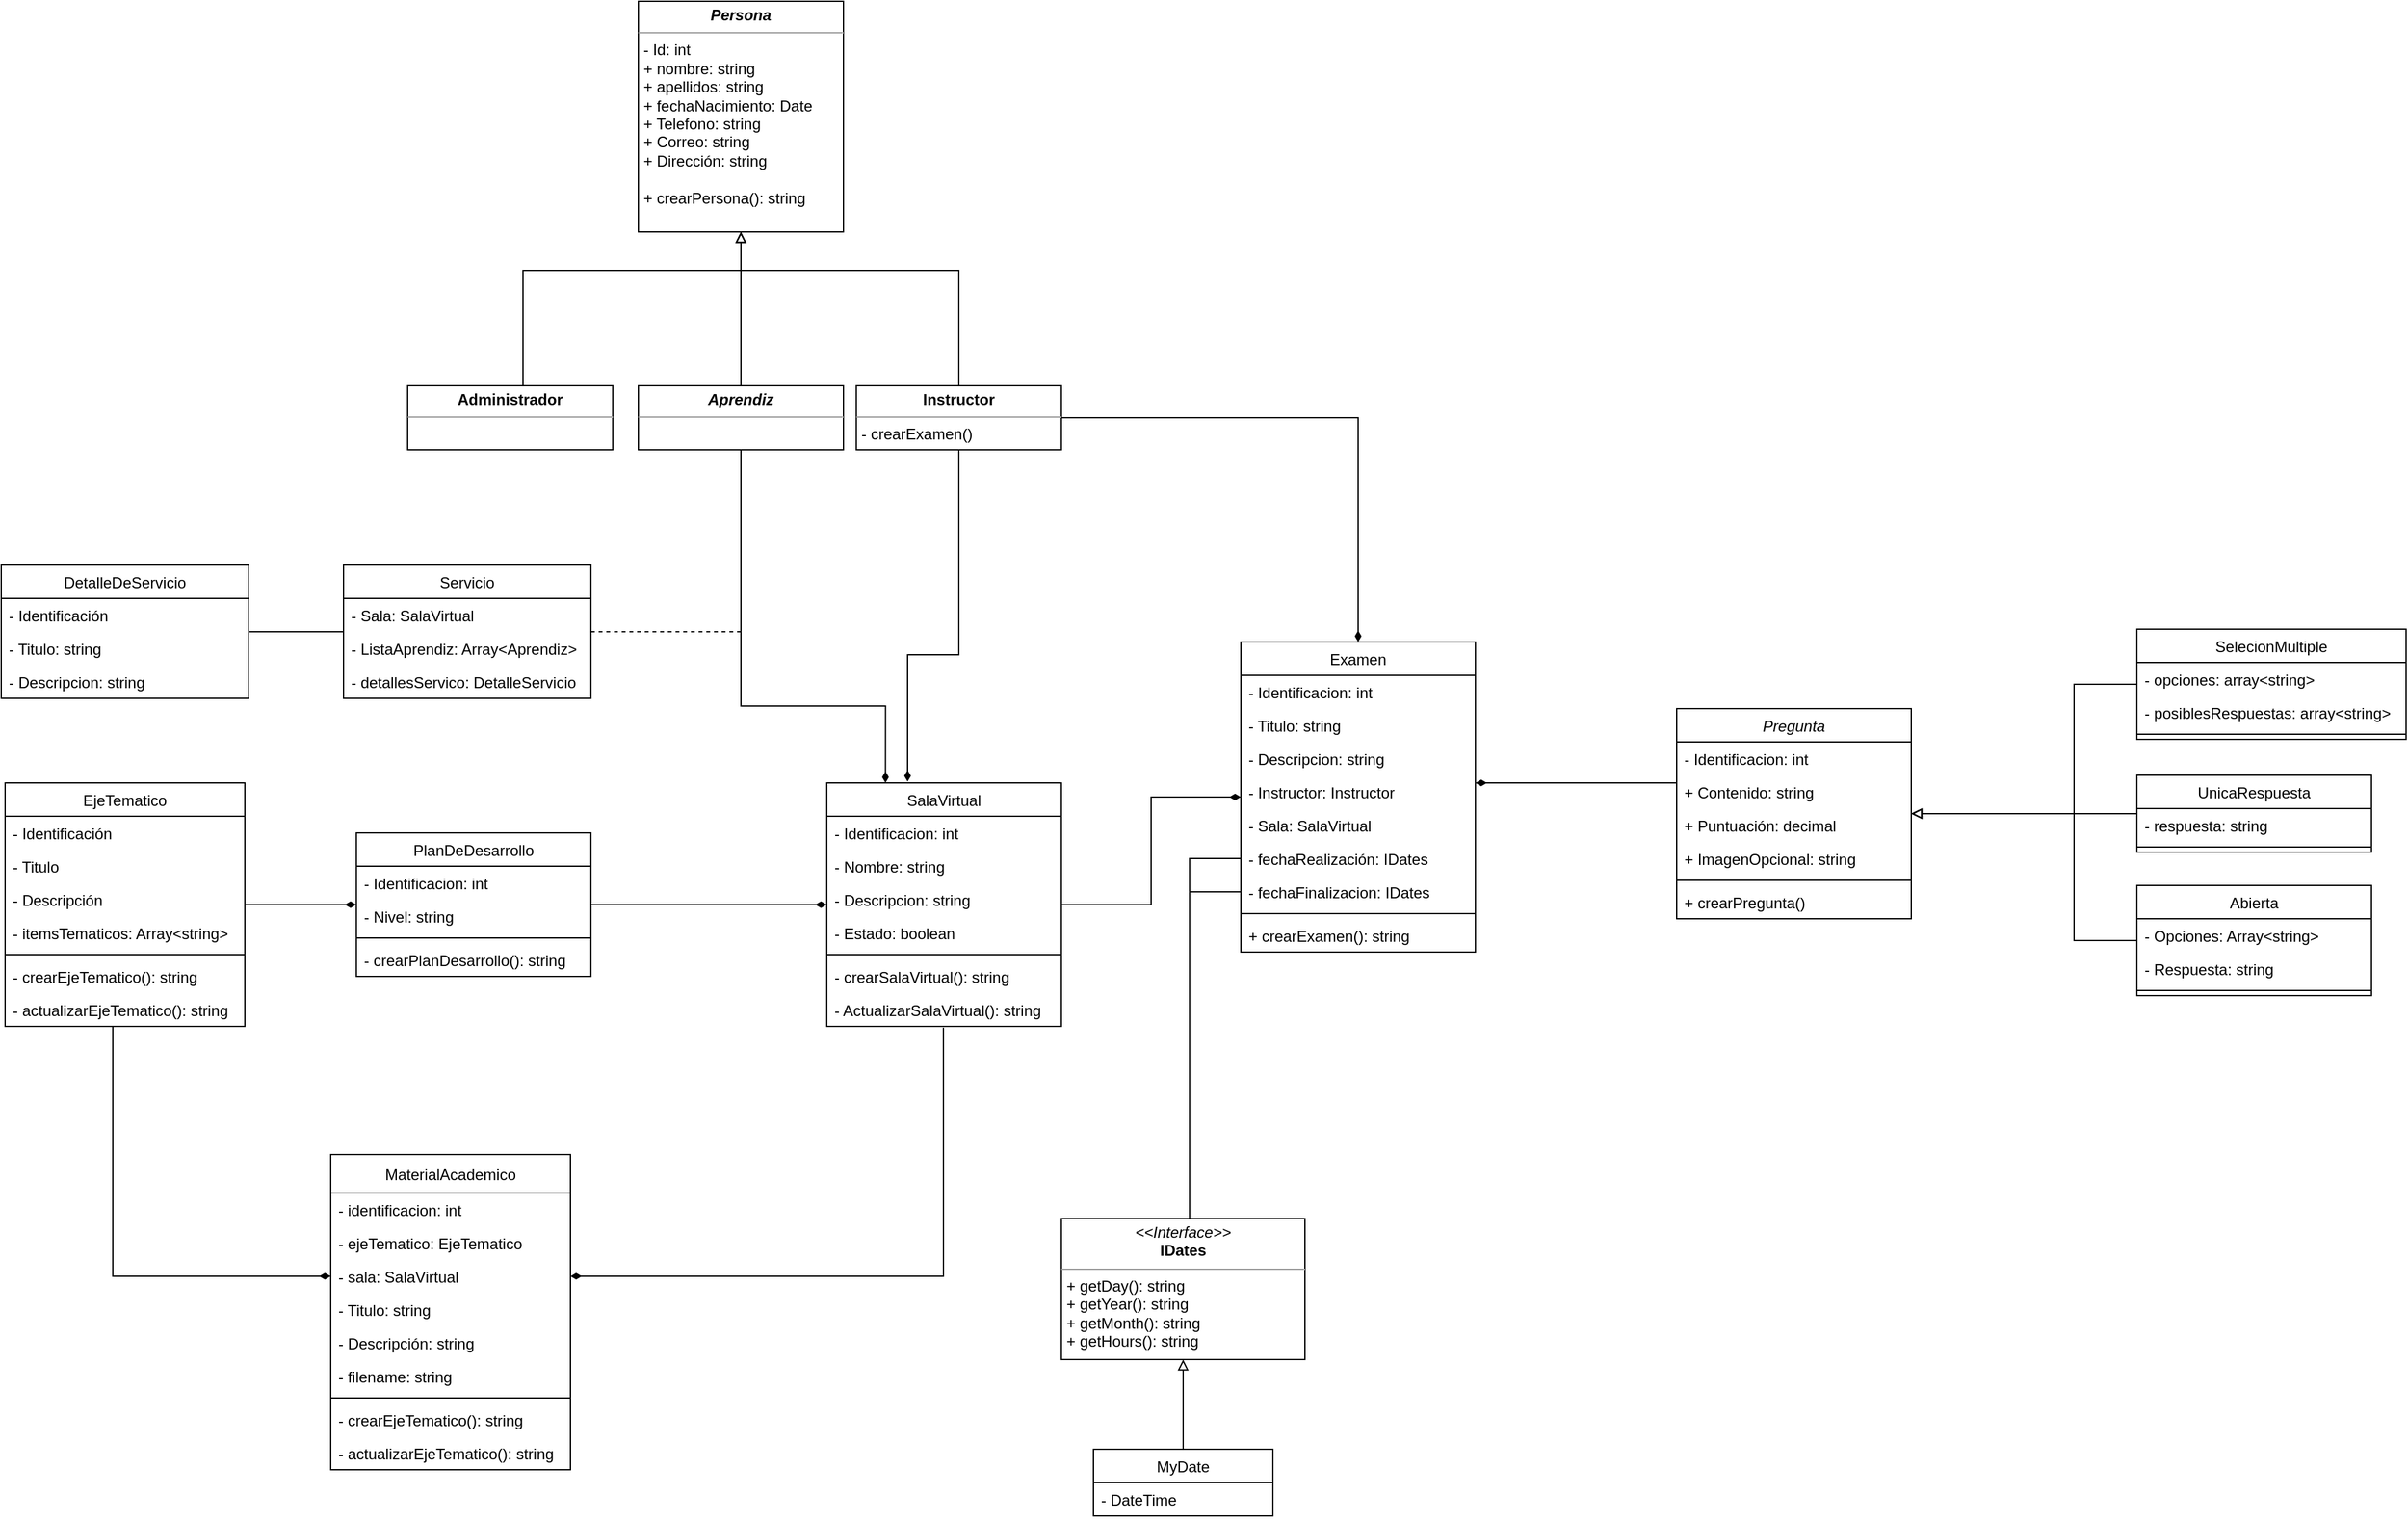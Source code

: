 <mxfile version="13.6.5" pages="2">
    <diagram id="6hGFLwfOUW9BJ-s0fimq" name="UML class">
        <mxGraphModel dx="1649" dy="1709" grid="1" gridSize="10" guides="1" tooltips="1" connect="1" arrows="1" fold="1" page="1" pageScale="1" pageWidth="827" pageHeight="1169" math="0" shadow="0">
            <root>
                <mxCell id="0"/>
                <mxCell id="1" parent="0"/>
                <mxCell id="5" value="" style="edgeStyle=orthogonalEdgeStyle;rounded=0;orthogonalLoop=1;jettySize=auto;html=1;endArrow=none;endFill=0;startArrow=block;startFill=0;strokeWidth=1;" parent="1" source="2" target="4" edge="1">
                    <mxGeometry relative="1" as="geometry">
                        <Array as="points">
                            <mxPoint x="60" y="40"/>
                            <mxPoint x="-110" y="40"/>
                        </Array>
                    </mxGeometry>
                </mxCell>
                <mxCell id="7" value="" style="edgeStyle=orthogonalEdgeStyle;rounded=0;orthogonalLoop=1;jettySize=auto;html=1;endArrow=none;endFill=0;startArrow=block;startFill=0;strokeWidth=1;" parent="1" source="2" target="6" edge="1">
                    <mxGeometry relative="1" as="geometry"/>
                </mxCell>
                <mxCell id="9" value="" style="edgeStyle=orthogonalEdgeStyle;rounded=0;orthogonalLoop=1;jettySize=auto;html=1;endArrow=none;endFill=0;startArrow=block;startFill=0;strokeWidth=1;" parent="1" source="2" target="8" edge="1">
                    <mxGeometry relative="1" as="geometry">
                        <Array as="points">
                            <mxPoint x="60" y="40"/>
                            <mxPoint x="230" y="40"/>
                        </Array>
                    </mxGeometry>
                </mxCell>
                <mxCell id="2" value="&lt;p style=&quot;margin: 0px ; margin-top: 4px ; text-align: center&quot;&gt;&lt;b&gt;&lt;i&gt;Persona&lt;/i&gt;&lt;/b&gt;&lt;/p&gt;&lt;hr size=&quot;1&quot;&gt;&lt;p style=&quot;box-sizing: content-box ; margin: 4px 0px 0px ; padding: 0px ; text-align: center&quot;&gt;&lt;/p&gt;&lt;p style=&quot;box-sizing: content-box ; margin: 0px 0px 0px 4px ; padding: 0px&quot;&gt;- Id: int&lt;/p&gt;&lt;p style=&quot;box-sizing: content-box ; margin: 0px 0px 0px 4px ; padding: 0px&quot;&gt;+ nombre: string&lt;/p&gt;&lt;p style=&quot;box-sizing: content-box ; margin: 0px 0px 0px 4px ; padding: 0px&quot;&gt;+ apellidos: string&lt;/p&gt;&lt;p style=&quot;box-sizing: content-box ; margin: 0px 0px 0px 4px ; padding: 0px&quot;&gt;+ fechaNacimiento: Date&lt;/p&gt;&lt;p style=&quot;box-sizing: content-box ; margin: 0px 0px 0px 4px ; padding: 0px&quot;&gt;+ Telefono: string&lt;/p&gt;&lt;p style=&quot;box-sizing: content-box ; margin: 0px 0px 0px 4px ; padding: 0px&quot;&gt;+ Correo: string&lt;/p&gt;&lt;p style=&quot;box-sizing: content-box ; margin: 0px 0px 0px 4px ; padding: 0px&quot;&gt;+ Dirección: string&lt;/p&gt;&lt;p style=&quot;box-sizing: content-box ; margin: 0px 0px 0px 4px ; padding: 0px&quot;&gt;&lt;br&gt;&lt;/p&gt;&lt;p style=&quot;box-sizing: content-box ; margin: 0px 0px 0px 4px ; padding: 0px&quot;&gt;+ crearPersona(): string&lt;/p&gt;" style="verticalAlign=top;align=left;overflow=fill;fontSize=12;fontFamily=Helvetica;html=1;" parent="1" vertex="1">
                    <mxGeometry x="-20" y="-170" width="160" height="180" as="geometry"/>
                </mxCell>
                <mxCell id="48" style="edgeStyle=orthogonalEdgeStyle;rounded=0;orthogonalLoop=1;jettySize=auto;html=1;startArrow=none;startFill=0;endArrow=diamondThin;endFill=1;strokeWidth=1;" parent="1" source="8" edge="1">
                    <mxGeometry relative="1" as="geometry">
                        <mxPoint x="190" y="439" as="targetPoint"/>
                        <Array as="points">
                            <mxPoint x="230" y="340"/>
                            <mxPoint x="190" y="340"/>
                        </Array>
                    </mxGeometry>
                </mxCell>
                <mxCell id="86" style="edgeStyle=orthogonalEdgeStyle;rounded=0;orthogonalLoop=1;jettySize=auto;html=1;entryX=0.5;entryY=0;entryDx=0;entryDy=0;startArrow=none;startFill=0;endArrow=diamondThin;endFill=1;strokeWidth=1;" parent="1" source="8" target="77" edge="1">
                    <mxGeometry relative="1" as="geometry"/>
                </mxCell>
                <mxCell id="8" value="&lt;p style=&quot;margin: 0px ; margin-top: 4px ; text-align: center&quot;&gt;&lt;b&gt;Instructor&lt;/b&gt;&lt;/p&gt;&lt;hr size=&quot;1&quot;&gt;&lt;p style=&quot;box-sizing: content-box ; margin: 4px 0px 0px ; padding: 0px ; text-align: center&quot;&gt;&lt;/p&gt;&lt;p style=&quot;box-sizing: content-box ; margin: 0px 0px 0px 4px ; padding: 0px&quot;&gt;- crearExamen()&lt;/p&gt;" style="verticalAlign=top;align=left;overflow=fill;fontSize=12;fontFamily=Helvetica;html=1;" parent="1" vertex="1">
                    <mxGeometry x="150" y="130" width="160" height="50" as="geometry"/>
                </mxCell>
                <mxCell id="51" style="edgeStyle=orthogonalEdgeStyle;rounded=0;orthogonalLoop=1;jettySize=auto;html=1;entryX=0.25;entryY=0;entryDx=0;entryDy=0;startArrow=none;startFill=0;endArrow=diamondThin;endFill=1;strokeWidth=1;entryPerimeter=0;" parent="1" source="6" target="36" edge="1">
                    <mxGeometry relative="1" as="geometry">
                        <Array as="points">
                            <mxPoint x="60" y="380"/>
                            <mxPoint x="173" y="380"/>
                        </Array>
                    </mxGeometry>
                </mxCell>
                <mxCell id="6" value="&lt;p style=&quot;margin: 0px ; margin-top: 4px ; text-align: center&quot;&gt;&lt;b&gt;&lt;i&gt;Aprendiz&lt;/i&gt;&lt;/b&gt;&lt;/p&gt;&lt;hr size=&quot;1&quot;&gt;&lt;p style=&quot;box-sizing: content-box ; margin: 4px 0px 0px ; padding: 0px ; text-align: center&quot;&gt;&lt;/p&gt;&lt;p style=&quot;box-sizing: content-box ; margin: 0px 0px 0px 4px ; padding: 0px&quot;&gt;&lt;br&gt;&lt;/p&gt;&lt;p style=&quot;box-sizing: content-box ; margin: 0px 0px 0px 4px ; padding: 0px&quot;&gt;&lt;br&gt;&lt;/p&gt;&lt;hr size=&quot;1&quot; style=&quot;box-sizing: content-box ; margin: 0px ; padding: 0px ; height: 1px ; border: none&quot;&gt;&lt;p style=&quot;box-sizing: content-box ; margin: 0px 0px 0px 4px ; padding: 0px&quot;&gt;&lt;br&gt;&lt;/p&gt;&lt;p style=&quot;box-sizing: content-box ; margin: 0px 0px 0px 4px ; padding: 0px&quot;&gt;&lt;br&gt;&lt;/p&gt;" style="verticalAlign=top;align=left;overflow=fill;fontSize=12;fontFamily=Helvetica;html=1;" parent="1" vertex="1">
                    <mxGeometry x="-20" y="130" width="160" height="50" as="geometry"/>
                </mxCell>
                <mxCell id="4" value="&lt;p style=&quot;margin: 0px ; margin-top: 4px ; text-align: center&quot;&gt;&lt;b&gt;Administrador&lt;/b&gt;&lt;/p&gt;&lt;hr size=&quot;1&quot;&gt;&lt;p style=&quot;box-sizing: content-box ; margin: 4px 0px 0px ; padding: 0px ; text-align: center&quot;&gt;&lt;/p&gt;&lt;p style=&quot;box-sizing: content-box ; margin: 0px 0px 0px 4px ; padding: 0px&quot;&gt;&lt;br&gt;&lt;/p&gt;" style="verticalAlign=top;align=left;overflow=fill;fontSize=12;fontFamily=Helvetica;html=1;" parent="1" vertex="1">
                    <mxGeometry x="-200" y="130" width="160" height="50" as="geometry"/>
                </mxCell>
                <mxCell id="23" value="" style="edgeStyle=orthogonalEdgeStyle;rounded=0;orthogonalLoop=1;jettySize=auto;html=1;startArrow=diamondThin;startFill=1;endArrow=none;endFill=0;strokeWidth=1;" parent="1" source="15" target="19" edge="1">
                    <mxGeometry relative="1" as="geometry"/>
                </mxCell>
                <mxCell id="41" value="" style="edgeStyle=orthogonalEdgeStyle;rounded=0;orthogonalLoop=1;jettySize=auto;html=1;startArrow=none;startFill=0;endArrow=diamondThin;endFill=1;strokeWidth=1;" parent="1" source="15" target="36" edge="1">
                    <mxGeometry relative="1" as="geometry"/>
                </mxCell>
                <mxCell id="85" value="" style="edgeStyle=orthogonalEdgeStyle;rounded=0;orthogonalLoop=1;jettySize=auto;html=1;startArrow=none;startFill=0;endArrow=diamondThin;endFill=1;strokeWidth=1;" parent="1" source="36" target="77" edge="1">
                    <mxGeometry relative="1" as="geometry"/>
                </mxCell>
                <mxCell id="36" value="SalaVirtual" style="swimlane;fontStyle=0;childLayout=stackLayout;horizontal=1;startSize=26;fillColor=none;horizontalStack=0;resizeParent=1;resizeParentMax=0;resizeLast=0;collapsible=1;marginBottom=0;" parent="1" vertex="1">
                    <mxGeometry x="127" y="440" width="183" height="190" as="geometry"/>
                </mxCell>
                <mxCell id="37" value="- Identificacion: int" style="text;strokeColor=none;fillColor=none;align=left;verticalAlign=top;spacingLeft=4;spacingRight=4;overflow=hidden;rotatable=0;points=[[0,0.5],[1,0.5]];portConstraint=eastwest;" parent="36" vertex="1">
                    <mxGeometry y="26" width="183" height="26" as="geometry"/>
                </mxCell>
                <mxCell id="38" value="- Nombre: string" style="text;strokeColor=none;fillColor=none;align=left;verticalAlign=top;spacingLeft=4;spacingRight=4;overflow=hidden;rotatable=0;points=[[0,0.5],[1,0.5]];portConstraint=eastwest;" parent="36" vertex="1">
                    <mxGeometry y="52" width="183" height="26" as="geometry"/>
                </mxCell>
                <mxCell id="42" value="- Descripcion: string" style="text;strokeColor=none;fillColor=none;align=left;verticalAlign=top;spacingLeft=4;spacingRight=4;overflow=hidden;rotatable=0;points=[[0,0.5],[1,0.5]];portConstraint=eastwest;" parent="36" vertex="1">
                    <mxGeometry y="78" width="183" height="26" as="geometry"/>
                </mxCell>
                <mxCell id="47" value="- Estado: boolean" style="text;strokeColor=none;fillColor=none;align=left;verticalAlign=top;spacingLeft=4;spacingRight=4;overflow=hidden;rotatable=0;points=[[0,0.5],[1,0.5]];portConstraint=eastwest;" parent="36" vertex="1">
                    <mxGeometry y="104" width="183" height="26" as="geometry"/>
                </mxCell>
                <mxCell id="39" value="" style="line;strokeWidth=1;fillColor=none;align=left;verticalAlign=middle;spacingTop=-1;spacingLeft=3;spacingRight=3;rotatable=0;labelPosition=right;points=[];portConstraint=eastwest;" parent="36" vertex="1">
                    <mxGeometry y="130" width="183" height="8" as="geometry"/>
                </mxCell>
                <mxCell id="40" value="- crearSalaVirtual(): string" style="text;strokeColor=none;fillColor=none;align=left;verticalAlign=top;spacingLeft=4;spacingRight=4;overflow=hidden;rotatable=0;points=[[0,0.5],[1,0.5]];portConstraint=eastwest;" parent="36" vertex="1">
                    <mxGeometry y="138" width="183" height="26" as="geometry"/>
                </mxCell>
                <mxCell id="45" value="- ActualizarSalaVirtual(): string" style="text;strokeColor=none;fillColor=none;align=left;verticalAlign=top;spacingLeft=4;spacingRight=4;overflow=hidden;rotatable=0;points=[[0,0.5],[1,0.5]];portConstraint=eastwest;" parent="36" vertex="1">
                    <mxGeometry y="164" width="183" height="26" as="geometry"/>
                </mxCell>
                <mxCell id="15" value="PlanDeDesarrollo" style="swimlane;fontStyle=0;childLayout=stackLayout;horizontal=1;startSize=26;fillColor=none;horizontalStack=0;resizeParent=1;resizeParentMax=0;resizeLast=0;collapsible=1;marginBottom=0;" parent="1" vertex="1">
                    <mxGeometry x="-240" y="479" width="183" height="112" as="geometry"/>
                </mxCell>
                <mxCell id="35" value="- Identificacion: int" style="text;strokeColor=none;fillColor=none;align=left;verticalAlign=top;spacingLeft=4;spacingRight=4;overflow=hidden;rotatable=0;points=[[0,0.5],[1,0.5]];portConstraint=eastwest;" parent="15" vertex="1">
                    <mxGeometry y="26" width="183" height="26" as="geometry"/>
                </mxCell>
                <mxCell id="16" value="- Nivel: string" style="text;strokeColor=none;fillColor=none;align=left;verticalAlign=top;spacingLeft=4;spacingRight=4;overflow=hidden;rotatable=0;points=[[0,0.5],[1,0.5]];portConstraint=eastwest;" parent="15" vertex="1">
                    <mxGeometry y="52" width="183" height="26" as="geometry"/>
                </mxCell>
                <mxCell id="32" value="" style="line;strokeWidth=1;fillColor=none;align=left;verticalAlign=middle;spacingTop=-1;spacingLeft=3;spacingRight=3;rotatable=0;labelPosition=right;points=[];portConstraint=eastwest;" parent="15" vertex="1">
                    <mxGeometry y="78" width="183" height="8" as="geometry"/>
                </mxCell>
                <mxCell id="18" value="- crearPlanDesarrollo(): string" style="text;strokeColor=none;fillColor=none;align=left;verticalAlign=top;spacingLeft=4;spacingRight=4;overflow=hidden;rotatable=0;points=[[0,0.5],[1,0.5]];portConstraint=eastwest;" parent="15" vertex="1">
                    <mxGeometry y="86" width="183" height="26" as="geometry"/>
                </mxCell>
                <mxCell id="56" style="edgeStyle=orthogonalEdgeStyle;rounded=0;orthogonalLoop=1;jettySize=auto;html=1;startArrow=none;startFill=0;endArrow=none;endFill=0;strokeWidth=1;dashed=1;" parent="1" source="52" edge="1">
                    <mxGeometry relative="1" as="geometry">
                        <mxPoint x="60" y="322" as="targetPoint"/>
                    </mxGeometry>
                </mxCell>
                <mxCell id="61" value="" style="edgeStyle=orthogonalEdgeStyle;rounded=0;orthogonalLoop=1;jettySize=auto;html=1;startArrow=none;startFill=0;endArrow=none;endFill=0;strokeWidth=1;" parent="1" source="52" target="57" edge="1">
                    <mxGeometry relative="1" as="geometry"/>
                </mxCell>
                <mxCell id="52" value="Servicio" style="swimlane;fontStyle=0;childLayout=stackLayout;horizontal=1;startSize=26;fillColor=none;horizontalStack=0;resizeParent=1;resizeParentMax=0;resizeLast=0;collapsible=1;marginBottom=0;" parent="1" vertex="1">
                    <mxGeometry x="-250" y="270" width="193" height="104" as="geometry"/>
                </mxCell>
                <mxCell id="53" value="- Sala: SalaVirtual" style="text;strokeColor=none;fillColor=none;align=left;verticalAlign=top;spacingLeft=4;spacingRight=4;overflow=hidden;rotatable=0;points=[[0,0.5],[1,0.5]];portConstraint=eastwest;" parent="52" vertex="1">
                    <mxGeometry y="26" width="193" height="26" as="geometry"/>
                </mxCell>
                <mxCell id="54" value="- ListaAprendiz: Array&lt;Aprendiz&gt;" style="text;strokeColor=none;fillColor=none;align=left;verticalAlign=top;spacingLeft=4;spacingRight=4;overflow=hidden;rotatable=0;points=[[0,0.5],[1,0.5]];portConstraint=eastwest;" parent="52" vertex="1">
                    <mxGeometry y="52" width="193" height="26" as="geometry"/>
                </mxCell>
                <mxCell id="55" value="- detallesServico: DetalleServicio" style="text;strokeColor=none;fillColor=none;align=left;verticalAlign=top;spacingLeft=4;spacingRight=4;overflow=hidden;rotatable=0;points=[[0,0.5],[1,0.5]];portConstraint=eastwest;" parent="52" vertex="1">
                    <mxGeometry y="78" width="193" height="26" as="geometry"/>
                </mxCell>
                <mxCell id="70" value="" style="edgeStyle=orthogonalEdgeStyle;rounded=0;orthogonalLoop=1;jettySize=auto;html=1;startArrow=none;startFill=0;endArrow=diamondThin;endFill=1;strokeWidth=1;" parent="1" source="19" target="62" edge="1">
                    <mxGeometry relative="1" as="geometry">
                        <Array as="points">
                            <mxPoint x="-430" y="825"/>
                        </Array>
                    </mxGeometry>
                </mxCell>
                <mxCell id="19" value="EjeTematico" style="swimlane;fontStyle=0;childLayout=stackLayout;horizontal=1;startSize=26;fillColor=none;horizontalStack=0;resizeParent=1;resizeParentMax=0;resizeLast=0;collapsible=1;marginBottom=0;" parent="1" vertex="1">
                    <mxGeometry x="-514" y="440" width="187" height="190" as="geometry"/>
                </mxCell>
                <mxCell id="20" value="- Identificación" style="text;strokeColor=none;fillColor=none;align=left;verticalAlign=top;spacingLeft=4;spacingRight=4;overflow=hidden;rotatable=0;points=[[0,0.5],[1,0.5]];portConstraint=eastwest;" parent="19" vertex="1">
                    <mxGeometry y="26" width="187" height="26" as="geometry"/>
                </mxCell>
                <mxCell id="21" value="- Titulo" style="text;strokeColor=none;fillColor=none;align=left;verticalAlign=top;spacingLeft=4;spacingRight=4;overflow=hidden;rotatable=0;points=[[0,0.5],[1,0.5]];portConstraint=eastwest;" parent="19" vertex="1">
                    <mxGeometry y="52" width="187" height="26" as="geometry"/>
                </mxCell>
                <mxCell id="22" value="- Descripción" style="text;strokeColor=none;fillColor=none;align=left;verticalAlign=top;spacingLeft=4;spacingRight=4;overflow=hidden;rotatable=0;points=[[0,0.5],[1,0.5]];portConstraint=eastwest;" parent="19" vertex="1">
                    <mxGeometry y="78" width="187" height="26" as="geometry"/>
                </mxCell>
                <mxCell id="26" value="- itemsTematicos: Array&lt;string&gt;" style="text;strokeColor=none;fillColor=none;align=left;verticalAlign=top;spacingLeft=4;spacingRight=4;overflow=hidden;rotatable=0;points=[[0,0.5],[1,0.5]];portConstraint=eastwest;" parent="19" vertex="1">
                    <mxGeometry y="104" width="187" height="26" as="geometry"/>
                </mxCell>
                <mxCell id="30" value="" style="line;strokeWidth=1;fillColor=none;align=left;verticalAlign=middle;spacingTop=-1;spacingLeft=3;spacingRight=3;rotatable=0;labelPosition=right;points=[];portConstraint=eastwest;" parent="19" vertex="1">
                    <mxGeometry y="130" width="187" height="8" as="geometry"/>
                </mxCell>
                <mxCell id="31" value="- crearEjeTematico(): string" style="text;strokeColor=none;fillColor=none;align=left;verticalAlign=top;spacingLeft=4;spacingRight=4;overflow=hidden;rotatable=0;points=[[0,0.5],[1,0.5]];portConstraint=eastwest;" parent="19" vertex="1">
                    <mxGeometry y="138" width="187" height="26" as="geometry"/>
                </mxCell>
                <mxCell id="29" value="- actualizarEjeTematico(): string" style="text;strokeColor=none;fillColor=none;align=left;verticalAlign=top;spacingLeft=4;spacingRight=4;overflow=hidden;rotatable=0;points=[[0,0.5],[1,0.5]];portConstraint=eastwest;" parent="19" vertex="1">
                    <mxGeometry y="164" width="187" height="26" as="geometry"/>
                </mxCell>
                <mxCell id="71" style="edgeStyle=orthogonalEdgeStyle;rounded=0;orthogonalLoop=1;jettySize=auto;html=1;entryX=0.497;entryY=1.038;entryDx=0;entryDy=0;entryPerimeter=0;startArrow=diamondThin;startFill=1;endArrow=none;endFill=0;strokeWidth=1;" parent="1" source="62" target="45" edge="1">
                    <mxGeometry relative="1" as="geometry">
                        <Array as="points">
                            <mxPoint x="218" y="825"/>
                        </Array>
                    </mxGeometry>
                </mxCell>
                <mxCell id="62" value="MaterialAcademico" style="swimlane;fontStyle=0;childLayout=stackLayout;horizontal=1;startSize=30;fillColor=none;horizontalStack=0;resizeParent=1;resizeParentMax=0;resizeLast=0;collapsible=1;marginBottom=0;" parent="1" vertex="1">
                    <mxGeometry x="-260" y="730" width="187" height="246" as="geometry">
                        <mxRectangle x="-260" y="730" width="130" height="26" as="alternateBounds"/>
                    </mxGeometry>
                </mxCell>
                <mxCell id="63" value="- identificacion: int" style="text;strokeColor=none;fillColor=none;align=left;verticalAlign=top;spacingLeft=4;spacingRight=4;overflow=hidden;rotatable=0;points=[[0,0.5],[1,0.5]];portConstraint=eastwest;" parent="62" vertex="1">
                    <mxGeometry y="30" width="187" height="26" as="geometry"/>
                </mxCell>
                <mxCell id="73" value="- ejeTematico: EjeTematico" style="text;strokeColor=none;fillColor=none;align=left;verticalAlign=top;spacingLeft=4;spacingRight=4;overflow=hidden;rotatable=0;points=[[0,0.5],[1,0.5]];portConstraint=eastwest;" parent="62" vertex="1">
                    <mxGeometry y="56" width="187" height="26" as="geometry"/>
                </mxCell>
                <mxCell id="72" value="- sala: SalaVirtual" style="text;strokeColor=none;fillColor=none;align=left;verticalAlign=top;spacingLeft=4;spacingRight=4;overflow=hidden;rotatable=0;points=[[0,0.5],[1,0.5]];portConstraint=eastwest;" parent="62" vertex="1">
                    <mxGeometry y="82" width="187" height="26" as="geometry"/>
                </mxCell>
                <mxCell id="64" value="- Titulo: string" style="text;strokeColor=none;fillColor=none;align=left;verticalAlign=top;spacingLeft=4;spacingRight=4;overflow=hidden;rotatable=0;points=[[0,0.5],[1,0.5]];portConstraint=eastwest;" parent="62" vertex="1">
                    <mxGeometry y="108" width="187" height="26" as="geometry"/>
                </mxCell>
                <mxCell id="65" value="- Descripción: string" style="text;strokeColor=none;fillColor=none;align=left;verticalAlign=top;spacingLeft=4;spacingRight=4;overflow=hidden;rotatable=0;points=[[0,0.5],[1,0.5]];portConstraint=eastwest;" parent="62" vertex="1">
                    <mxGeometry y="134" width="187" height="26" as="geometry"/>
                </mxCell>
                <mxCell id="66" value="- filename: string" style="text;strokeColor=none;fillColor=none;align=left;verticalAlign=top;spacingLeft=4;spacingRight=4;overflow=hidden;rotatable=0;points=[[0,0.5],[1,0.5]];portConstraint=eastwest;" parent="62" vertex="1">
                    <mxGeometry y="160" width="187" height="26" as="geometry"/>
                </mxCell>
                <mxCell id="67" value="" style="line;strokeWidth=1;fillColor=none;align=left;verticalAlign=middle;spacingTop=-1;spacingLeft=3;spacingRight=3;rotatable=0;labelPosition=right;points=[];portConstraint=eastwest;" parent="62" vertex="1">
                    <mxGeometry y="186" width="187" height="8" as="geometry"/>
                </mxCell>
                <mxCell id="68" value="- crearEjeTematico(): string" style="text;strokeColor=none;fillColor=none;align=left;verticalAlign=top;spacingLeft=4;spacingRight=4;overflow=hidden;rotatable=0;points=[[0,0.5],[1,0.5]];portConstraint=eastwest;" parent="62" vertex="1">
                    <mxGeometry y="194" width="187" height="26" as="geometry"/>
                </mxCell>
                <mxCell id="69" value="- actualizarEjeTematico(): string" style="text;strokeColor=none;fillColor=none;align=left;verticalAlign=top;spacingLeft=4;spacingRight=4;overflow=hidden;rotatable=0;points=[[0,0.5],[1,0.5]];portConstraint=eastwest;" parent="62" vertex="1">
                    <mxGeometry y="220" width="187" height="26" as="geometry"/>
                </mxCell>
                <mxCell id="57" value="DetalleDeServicio" style="swimlane;fontStyle=0;childLayout=stackLayout;horizontal=1;startSize=26;fillColor=none;horizontalStack=0;resizeParent=1;resizeParentMax=0;resizeLast=0;collapsible=1;marginBottom=0;" parent="1" vertex="1">
                    <mxGeometry x="-517" y="270" width="193" height="104" as="geometry"/>
                </mxCell>
                <mxCell id="74" value="- Identificación" style="text;strokeColor=none;fillColor=none;align=left;verticalAlign=top;spacingLeft=4;spacingRight=4;overflow=hidden;rotatable=0;points=[[0,0.5],[1,0.5]];portConstraint=eastwest;" parent="57" vertex="1">
                    <mxGeometry y="26" width="193" height="26" as="geometry"/>
                </mxCell>
                <mxCell id="75" value="- Titulo: string" style="text;strokeColor=none;fillColor=none;align=left;verticalAlign=top;spacingLeft=4;spacingRight=4;overflow=hidden;rotatable=0;points=[[0,0.5],[1,0.5]];portConstraint=eastwest;" parent="57" vertex="1">
                    <mxGeometry y="52" width="193" height="26" as="geometry"/>
                </mxCell>
                <mxCell id="76" value="- Descripcion: string" style="text;strokeColor=none;fillColor=none;align=left;verticalAlign=top;spacingLeft=4;spacingRight=4;overflow=hidden;rotatable=0;points=[[0,0.5],[1,0.5]];portConstraint=eastwest;" parent="57" vertex="1">
                    <mxGeometry y="78" width="193" height="26" as="geometry"/>
                </mxCell>
                <mxCell id="113" value="" style="edgeStyle=orthogonalEdgeStyle;rounded=0;orthogonalLoop=1;jettySize=auto;html=1;startArrow=diamondThin;startFill=1;endArrow=none;endFill=0;strokeWidth=1;" parent="1" source="77" target="103" edge="1">
                    <mxGeometry relative="1" as="geometry">
                        <Array as="points">
                            <mxPoint x="700" y="440"/>
                            <mxPoint x="700" y="440"/>
                        </Array>
                    </mxGeometry>
                </mxCell>
                <mxCell id="77" value="Examen" style="swimlane;fontStyle=0;childLayout=stackLayout;horizontal=1;startSize=26;fillColor=none;horizontalStack=0;resizeParent=1;resizeParentMax=0;resizeLast=0;collapsible=1;marginBottom=0;" parent="1" vertex="1">
                    <mxGeometry x="450" y="330" width="183" height="242" as="geometry">
                        <mxRectangle x="450" y="330" width="80" height="26" as="alternateBounds"/>
                    </mxGeometry>
                </mxCell>
                <mxCell id="78" value="- Identificacion: int" style="text;strokeColor=none;fillColor=none;align=left;verticalAlign=top;spacingLeft=4;spacingRight=4;overflow=hidden;rotatable=0;points=[[0,0.5],[1,0.5]];portConstraint=eastwest;" parent="77" vertex="1">
                    <mxGeometry y="26" width="183" height="26" as="geometry"/>
                </mxCell>
                <mxCell id="114" value="- Titulo: string" style="text;strokeColor=none;fillColor=none;align=left;verticalAlign=top;spacingLeft=4;spacingRight=4;overflow=hidden;rotatable=0;points=[[0,0.5],[1,0.5]];portConstraint=eastwest;" parent="77" vertex="1">
                    <mxGeometry y="52" width="183" height="26" as="geometry"/>
                </mxCell>
                <mxCell id="115" value="- Descripcion: string&#10;&#10;&#10;" style="text;strokeColor=none;fillColor=none;align=left;verticalAlign=top;spacingLeft=4;spacingRight=4;overflow=hidden;rotatable=0;points=[[0,0.5],[1,0.5]];portConstraint=eastwest;" parent="77" vertex="1">
                    <mxGeometry y="78" width="183" height="26" as="geometry"/>
                </mxCell>
                <mxCell id="79" value="- Instructor: Instructor" style="text;strokeColor=none;fillColor=none;align=left;verticalAlign=top;spacingLeft=4;spacingRight=4;overflow=hidden;rotatable=0;points=[[0,0.5],[1,0.5]];portConstraint=eastwest;" parent="77" vertex="1">
                    <mxGeometry y="104" width="183" height="26" as="geometry"/>
                </mxCell>
                <mxCell id="80" value="- Sala: SalaVirtual" style="text;strokeColor=none;fillColor=none;align=left;verticalAlign=top;spacingLeft=4;spacingRight=4;overflow=hidden;rotatable=0;points=[[0,0.5],[1,0.5]];portConstraint=eastwest;" parent="77" vertex="1">
                    <mxGeometry y="130" width="183" height="26" as="geometry"/>
                </mxCell>
                <mxCell id="87" value="- fechaRealización: IDates" style="text;strokeColor=none;fillColor=none;align=left;verticalAlign=top;spacingLeft=4;spacingRight=4;overflow=hidden;rotatable=0;points=[[0,0.5],[1,0.5]];portConstraint=eastwest;" parent="77" vertex="1">
                    <mxGeometry y="156" width="183" height="26" as="geometry"/>
                </mxCell>
                <mxCell id="91" value="- fechaFinalizacion: IDates" style="text;strokeColor=none;fillColor=none;align=left;verticalAlign=top;spacingLeft=4;spacingRight=4;overflow=hidden;rotatable=0;points=[[0,0.5],[1,0.5]];portConstraint=eastwest;" parent="77" vertex="1">
                    <mxGeometry y="182" width="183" height="26" as="geometry"/>
                </mxCell>
                <mxCell id="82" value="" style="line;strokeWidth=1;fillColor=none;align=left;verticalAlign=middle;spacingTop=-1;spacingLeft=3;spacingRight=3;rotatable=0;labelPosition=right;points=[];portConstraint=eastwest;" parent="77" vertex="1">
                    <mxGeometry y="208" width="183" height="8" as="geometry"/>
                </mxCell>
                <mxCell id="83" value="+ crearExamen(): string" style="text;strokeColor=none;fillColor=none;align=left;verticalAlign=top;spacingLeft=4;spacingRight=4;overflow=hidden;rotatable=0;points=[[0,0.5],[1,0.5]];portConstraint=eastwest;" parent="77" vertex="1">
                    <mxGeometry y="216" width="183" height="26" as="geometry"/>
                </mxCell>
                <mxCell id="90" style="edgeStyle=orthogonalEdgeStyle;rounded=0;orthogonalLoop=1;jettySize=auto;html=1;startArrow=none;startFill=0;endArrow=none;endFill=0;strokeWidth=1;entryX=0;entryY=0.5;entryDx=0;entryDy=0;" parent="1" source="88" target="87" edge="1">
                    <mxGeometry relative="1" as="geometry">
                        <Array as="points">
                            <mxPoint x="410" y="499"/>
                        </Array>
                    </mxGeometry>
                </mxCell>
                <mxCell id="92" style="edgeStyle=orthogonalEdgeStyle;rounded=0;orthogonalLoop=1;jettySize=auto;html=1;entryX=0;entryY=0.5;entryDx=0;entryDy=0;startArrow=none;startFill=0;endArrow=none;endFill=0;strokeWidth=1;" parent="1" source="88" target="91" edge="1">
                    <mxGeometry relative="1" as="geometry">
                        <Array as="points">
                            <mxPoint x="410" y="525"/>
                        </Array>
                    </mxGeometry>
                </mxCell>
                <mxCell id="88" value="&lt;p style=&quot;margin: 0px ; margin-top: 4px ; text-align: center&quot;&gt;&lt;i&gt;&amp;lt;&amp;lt;Interface&amp;gt;&amp;gt;&lt;/i&gt;&lt;br&gt;&lt;b&gt;IDates&lt;/b&gt;&lt;/p&gt;&lt;hr size=&quot;1&quot;&gt;&lt;p style=&quot;margin: 0px ; margin-left: 4px&quot;&gt;+ getDay(): string&lt;br&gt;+ getYear(): string&lt;br&gt;&lt;/p&gt;&lt;p style=&quot;margin: 0px ; margin-left: 4px&quot;&gt;+ getMonth(): string&lt;/p&gt;&lt;p style=&quot;margin: 0px ; margin-left: 4px&quot;&gt;+ getHours(): string&lt;/p&gt;" style="verticalAlign=top;align=left;overflow=fill;fontSize=12;fontFamily=Helvetica;html=1;" parent="1" vertex="1">
                    <mxGeometry x="310" y="780" width="190" height="110" as="geometry"/>
                </mxCell>
                <mxCell id="102" style="edgeStyle=orthogonalEdgeStyle;rounded=0;orthogonalLoop=1;jettySize=auto;html=1;entryX=0.5;entryY=1;entryDx=0;entryDy=0;startArrow=none;startFill=0;endArrow=block;endFill=0;strokeWidth=1;" parent="1" source="97" target="88" edge="1">
                    <mxGeometry relative="1" as="geometry"/>
                </mxCell>
                <mxCell id="97" value="MyDate" style="swimlane;fontStyle=0;childLayout=stackLayout;horizontal=1;startSize=26;fillColor=none;horizontalStack=0;resizeParent=1;resizeParentMax=0;resizeLast=0;collapsible=1;marginBottom=0;" parent="1" vertex="1">
                    <mxGeometry x="335" y="960" width="140" height="52" as="geometry"/>
                </mxCell>
                <mxCell id="99" value="- DateTime" style="text;strokeColor=none;fillColor=none;align=left;verticalAlign=top;spacingLeft=4;spacingRight=4;overflow=hidden;rotatable=0;points=[[0,0.5],[1,0.5]];portConstraint=eastwest;" parent="97" vertex="1">
                    <mxGeometry y="26" width="140" height="26" as="geometry"/>
                </mxCell>
                <mxCell id="126" value="" style="edgeStyle=orthogonalEdgeStyle;rounded=0;orthogonalLoop=1;jettySize=auto;html=1;startArrow=block;startFill=0;endArrow=none;endFill=0;strokeWidth=1;" parent="1" source="103" target="119" edge="1">
                    <mxGeometry relative="1" as="geometry">
                        <Array as="points">
                            <mxPoint x="1100" y="464"/>
                        </Array>
                    </mxGeometry>
                </mxCell>
                <mxCell id="135" value="" style="edgeStyle=orthogonalEdgeStyle;rounded=0;orthogonalLoop=1;jettySize=auto;html=1;startArrow=block;startFill=0;endArrow=none;endFill=0;strokeWidth=1;" parent="1" source="103" target="128" edge="1">
                    <mxGeometry relative="1" as="geometry">
                        <Array as="points">
                            <mxPoint x="1100" y="464"/>
                        </Array>
                    </mxGeometry>
                </mxCell>
                <mxCell id="143" value="" style="edgeStyle=orthogonalEdgeStyle;rounded=0;orthogonalLoop=1;jettySize=auto;html=1;startArrow=block;startFill=0;endArrow=none;endFill=0;strokeWidth=1;" parent="1" source="103" target="136" edge="1">
                    <mxGeometry relative="1" as="geometry"/>
                </mxCell>
                <mxCell id="103" value="Pregunta" style="swimlane;fontStyle=2;childLayout=stackLayout;horizontal=1;startSize=26;fillColor=none;horizontalStack=0;resizeParent=1;resizeParentMax=0;resizeLast=0;collapsible=1;marginBottom=0;" parent="1" vertex="1">
                    <mxGeometry x="790" y="382" width="183" height="164" as="geometry"/>
                </mxCell>
                <mxCell id="104" value="- Identificacion: int" style="text;strokeColor=none;fillColor=none;align=left;verticalAlign=top;spacingLeft=4;spacingRight=4;overflow=hidden;rotatable=0;points=[[0,0.5],[1,0.5]];portConstraint=eastwest;" parent="103" vertex="1">
                    <mxGeometry y="26" width="183" height="26" as="geometry"/>
                </mxCell>
                <mxCell id="105" value="+ Contenido: string" style="text;strokeColor=none;fillColor=none;align=left;verticalAlign=top;spacingLeft=4;spacingRight=4;overflow=hidden;rotatable=0;points=[[0,0.5],[1,0.5]];portConstraint=eastwest;" parent="103" vertex="1">
                    <mxGeometry y="52" width="183" height="26" as="geometry"/>
                </mxCell>
                <mxCell id="116" value="+ Puntuación: decimal" style="text;strokeColor=none;fillColor=none;align=left;verticalAlign=top;spacingLeft=4;spacingRight=4;overflow=hidden;rotatable=0;points=[[0,0.5],[1,0.5]];portConstraint=eastwest;" parent="103" vertex="1">
                    <mxGeometry y="78" width="183" height="26" as="geometry"/>
                </mxCell>
                <mxCell id="117" value="+ ImagenOpcional: string" style="text;strokeColor=none;fillColor=none;align=left;verticalAlign=top;spacingLeft=4;spacingRight=4;overflow=hidden;rotatable=0;points=[[0,0.5],[1,0.5]];portConstraint=eastwest;" parent="103" vertex="1">
                    <mxGeometry y="104" width="183" height="26" as="geometry"/>
                </mxCell>
                <mxCell id="110" value="" style="line;strokeWidth=1;fillColor=none;align=left;verticalAlign=middle;spacingTop=-1;spacingLeft=3;spacingRight=3;rotatable=0;labelPosition=right;points=[];portConstraint=eastwest;" parent="103" vertex="1">
                    <mxGeometry y="130" width="183" height="8" as="geometry"/>
                </mxCell>
                <mxCell id="118" value="+ crearPregunta()" style="text;strokeColor=none;fillColor=none;align=left;verticalAlign=top;spacingLeft=4;spacingRight=4;overflow=hidden;rotatable=0;points=[[0,0.5],[1,0.5]];portConstraint=eastwest;" parent="103" vertex="1">
                    <mxGeometry y="138" width="183" height="26" as="geometry"/>
                </mxCell>
                <mxCell id="136" value="UnicaRespuesta" style="swimlane;fontStyle=0;childLayout=stackLayout;horizontal=1;startSize=26;fillColor=none;horizontalStack=0;resizeParent=1;resizeParentMax=0;resizeLast=0;collapsible=1;marginBottom=0;" parent="1" vertex="1">
                    <mxGeometry x="1149" y="434" width="183" height="60" as="geometry"/>
                </mxCell>
                <mxCell id="137" value="- respuesta: string" style="text;strokeColor=none;fillColor=none;align=left;verticalAlign=top;spacingLeft=4;spacingRight=4;overflow=hidden;rotatable=0;points=[[0,0.5],[1,0.5]];portConstraint=eastwest;" parent="136" vertex="1">
                    <mxGeometry y="26" width="183" height="26" as="geometry"/>
                </mxCell>
                <mxCell id="141" value="" style="line;strokeWidth=1;fillColor=none;align=left;verticalAlign=middle;spacingTop=-1;spacingLeft=3;spacingRight=3;rotatable=0;labelPosition=right;points=[];portConstraint=eastwest;" parent="136" vertex="1">
                    <mxGeometry y="52" width="183" height="8" as="geometry"/>
                </mxCell>
                <mxCell id="128" value="Abierta" style="swimlane;fontStyle=0;childLayout=stackLayout;horizontal=1;startSize=26;fillColor=none;horizontalStack=0;resizeParent=1;resizeParentMax=0;resizeLast=0;collapsible=1;marginBottom=0;" parent="1" vertex="1">
                    <mxGeometry x="1149" y="520" width="183" height="86" as="geometry"/>
                </mxCell>
                <mxCell id="129" value="- Opciones: Array&lt;string&gt;" style="text;strokeColor=none;fillColor=none;align=left;verticalAlign=top;spacingLeft=4;spacingRight=4;overflow=hidden;rotatable=0;points=[[0,0.5],[1,0.5]];portConstraint=eastwest;" parent="128" vertex="1">
                    <mxGeometry y="26" width="183" height="26" as="geometry"/>
                </mxCell>
                <mxCell id="146" value="- Respuesta: string" style="text;strokeColor=none;fillColor=none;align=left;verticalAlign=top;spacingLeft=4;spacingRight=4;overflow=hidden;rotatable=0;points=[[0,0.5],[1,0.5]];portConstraint=eastwest;" parent="128" vertex="1">
                    <mxGeometry y="52" width="183" height="26" as="geometry"/>
                </mxCell>
                <mxCell id="133" value="" style="line;strokeWidth=1;fillColor=none;align=left;verticalAlign=middle;spacingTop=-1;spacingLeft=3;spacingRight=3;rotatable=0;labelPosition=right;points=[];portConstraint=eastwest;" parent="128" vertex="1">
                    <mxGeometry y="78" width="183" height="8" as="geometry"/>
                </mxCell>
                <mxCell id="119" value="SelecionMultiple" style="swimlane;fontStyle=0;childLayout=stackLayout;horizontal=1;startSize=26;fillColor=none;horizontalStack=0;resizeParent=1;resizeParentMax=0;resizeLast=0;collapsible=1;marginBottom=0;" parent="1" vertex="1">
                    <mxGeometry x="1149" y="320" width="210" height="86" as="geometry"/>
                </mxCell>
                <mxCell id="120" value="- opciones: array&lt;string&gt;" style="text;strokeColor=none;fillColor=none;align=left;verticalAlign=top;spacingLeft=4;spacingRight=4;overflow=hidden;rotatable=0;points=[[0,0.5],[1,0.5]];portConstraint=eastwest;" parent="119" vertex="1">
                    <mxGeometry y="26" width="210" height="26" as="geometry"/>
                </mxCell>
                <mxCell id="144" value="- posiblesRespuestas: array&lt;string&gt;" style="text;strokeColor=none;fillColor=none;align=left;verticalAlign=top;spacingLeft=4;spacingRight=4;overflow=hidden;rotatable=0;points=[[0,0.5],[1,0.5]];portConstraint=eastwest;" parent="119" vertex="1">
                    <mxGeometry y="52" width="210" height="26" as="geometry"/>
                </mxCell>
                <mxCell id="124" value="" style="line;strokeWidth=1;fillColor=none;align=left;verticalAlign=middle;spacingTop=-1;spacingLeft=3;spacingRight=3;rotatable=0;labelPosition=right;points=[];portConstraint=eastwest;" parent="119" vertex="1">
                    <mxGeometry y="78" width="210" height="8" as="geometry"/>
                </mxCell>
            </root>
        </mxGraphModel>
    </diagram>
    <diagram id="zFeNLAMr4dfvowG1dPMC" name="UML Use Cases">
        <mxGraphModel dx="2197" dy="2069" grid="1" gridSize="10" guides="1" tooltips="1" connect="1" arrows="1" fold="1" page="1" pageScale="1" pageWidth="827" pageHeight="1169" math="0" shadow="0">
            <root>
                <mxCell id="Tu51t1c6b_8KmS9v-T1r-0"/>
                <mxCell id="Tu51t1c6b_8KmS9v-T1r-1" parent="Tu51t1c6b_8KmS9v-T1r-0"/>
                <mxCell id="CYHPSfMJTrtJifWoa0aW-9" style="rounded=0;orthogonalLoop=1;jettySize=auto;html=1;entryX=0;entryY=1;entryDx=0;entryDy=0;endArrow=none;endFill=0;" edge="1" parent="Tu51t1c6b_8KmS9v-T1r-1" source="CYHPSfMJTrtJifWoa0aW-0" target="CYHPSfMJTrtJifWoa0aW-8">
                    <mxGeometry relative="1" as="geometry"/>
                </mxCell>
                <mxCell id="CYHPSfMJTrtJifWoa0aW-12" style="edgeStyle=none;rounded=0;orthogonalLoop=1;jettySize=auto;html=1;entryX=0;entryY=0.5;entryDx=0;entryDy=0;endArrow=none;endFill=0;" edge="1" parent="Tu51t1c6b_8KmS9v-T1r-1" source="CYHPSfMJTrtJifWoa0aW-0" target="CYHPSfMJTrtJifWoa0aW-10">
                    <mxGeometry relative="1" as="geometry"/>
                </mxCell>
                <mxCell id="CYHPSfMJTrtJifWoa0aW-29" value="" style="edgeStyle=none;rounded=0;orthogonalLoop=1;jettySize=auto;html=1;startArrow=none;startFill=0;endArrow=none;endFill=0;" edge="1" parent="Tu51t1c6b_8KmS9v-T1r-1" source="CYHPSfMJTrtJifWoa0aW-0" target="CYHPSfMJTrtJifWoa0aW-28">
                    <mxGeometry relative="1" as="geometry"/>
                </mxCell>
                <mxCell id="WPlG7yHYlo0-v_Sy1M_k-43" value="" style="edgeStyle=none;rounded=0;orthogonalLoop=1;jettySize=auto;html=1;startArrow=none;startFill=0;endArrow=none;endFill=0;" edge="1" parent="Tu51t1c6b_8KmS9v-T1r-1" source="CYHPSfMJTrtJifWoa0aW-0" target="WPlG7yHYlo0-v_Sy1M_k-42">
                    <mxGeometry relative="1" as="geometry"/>
                </mxCell>
                <mxCell id="CYHPSfMJTrtJifWoa0aW-0" value="Administrador" style="shape=umlActor;verticalLabelPosition=bottom;verticalAlign=top;html=1;" vertex="1" parent="Tu51t1c6b_8KmS9v-T1r-1">
                    <mxGeometry x="130" y="10" width="30" height="60" as="geometry"/>
                </mxCell>
                <mxCell id="CYHPSfMJTrtJifWoa0aW-1" value="Aprendiz" style="shape=umlActor;verticalLabelPosition=bottom;verticalAlign=top;html=1;" vertex="1" parent="Tu51t1c6b_8KmS9v-T1r-1">
                    <mxGeometry x="-90" y="420" width="30" height="60" as="geometry"/>
                </mxCell>
                <mxCell id="CYHPSfMJTrtJifWoa0aW-2" value="Instructor" style="shape=umlActor;verticalLabelPosition=bottom;verticalAlign=top;html=1;" vertex="1" parent="Tu51t1c6b_8KmS9v-T1r-1">
                    <mxGeometry x="-90" y="560" width="30" height="60" as="geometry"/>
                </mxCell>
                <mxCell id="CYHPSfMJTrtJifWoa0aW-14" value="" style="edgeStyle=none;rounded=0;orthogonalLoop=1;jettySize=auto;html=1;endArrow=open;endFill=0;dashed=1;startArrow=none;startFill=0;" edge="1" parent="Tu51t1c6b_8KmS9v-T1r-1" source="WPlG7yHYlo0-v_Sy1M_k-0" target="CYHPSfMJTrtJifWoa0aW-13">
                    <mxGeometry relative="1" as="geometry"/>
                </mxCell>
                <mxCell id="CYHPSfMJTrtJifWoa0aW-18" value="" style="edgeStyle=none;rounded=0;orthogonalLoop=1;jettySize=auto;html=1;endArrow=none;endFill=0;dashed=1;startArrow=none;startFill=0;" edge="1" parent="Tu51t1c6b_8KmS9v-T1r-1" source="WPlG7yHYlo0-v_Sy1M_k-3" target="CYHPSfMJTrtJifWoa0aW-17">
                    <mxGeometry relative="1" as="geometry"/>
                </mxCell>
                <mxCell id="CYHPSfMJTrtJifWoa0aW-27" value="" style="edgeStyle=none;rounded=0;orthogonalLoop=1;jettySize=auto;html=1;dashed=1;endArrow=none;endFill=0;startArrow=none;startFill=0;" edge="1" parent="Tu51t1c6b_8KmS9v-T1r-1" source="WPlG7yHYlo0-v_Sy1M_k-2" target="CYHPSfMJTrtJifWoa0aW-26">
                    <mxGeometry relative="1" as="geometry"/>
                </mxCell>
                <mxCell id="CYHPSfMJTrtJifWoa0aW-8" value="Gestionar Apreniz" style="ellipse;whiteSpace=wrap;html=1;" vertex="1" parent="Tu51t1c6b_8KmS9v-T1r-1">
                    <mxGeometry x="300" y="-380" width="140" height="70" as="geometry"/>
                </mxCell>
                <mxCell id="CYHPSfMJTrtJifWoa0aW-20" value="" style="edgeStyle=none;rounded=0;orthogonalLoop=1;jettySize=auto;html=1;endArrow=open;endFill=0;dashed=1;" edge="1" parent="Tu51t1c6b_8KmS9v-T1r-1" source="WPlG7yHYlo0-v_Sy1M_k-1" target="CYHPSfMJTrtJifWoa0aW-19">
                    <mxGeometry relative="1" as="geometry"/>
                </mxCell>
                <mxCell id="CYHPSfMJTrtJifWoa0aW-22" value="" style="edgeStyle=none;rounded=0;orthogonalLoop=1;jettySize=auto;html=1;endArrow=none;endFill=0;dashed=1;startArrow=none;startFill=0;" edge="1" parent="Tu51t1c6b_8KmS9v-T1r-1" source="WPlG7yHYlo0-v_Sy1M_k-4" target="CYHPSfMJTrtJifWoa0aW-21">
                    <mxGeometry relative="1" as="geometry"/>
                </mxCell>
                <mxCell id="CYHPSfMJTrtJifWoa0aW-24" value="" style="edgeStyle=none;rounded=0;orthogonalLoop=1;jettySize=auto;html=1;endArrow=none;endFill=0;dashed=1;startArrow=none;startFill=0;" edge="1" parent="Tu51t1c6b_8KmS9v-T1r-1" source="WPlG7yHYlo0-v_Sy1M_k-5" target="CYHPSfMJTrtJifWoa0aW-23">
                    <mxGeometry relative="1" as="geometry"/>
                </mxCell>
                <mxCell id="CYHPSfMJTrtJifWoa0aW-10" value="Gestionar Instructor" style="ellipse;whiteSpace=wrap;html=1;" vertex="1" parent="Tu51t1c6b_8KmS9v-T1r-1">
                    <mxGeometry x="310" width="120" height="80" as="geometry"/>
                </mxCell>
                <mxCell id="CYHPSfMJTrtJifWoa0aW-13" value="Registrar" style="ellipse;whiteSpace=wrap;html=1;" vertex="1" parent="Tu51t1c6b_8KmS9v-T1r-1">
                    <mxGeometry x="580" y="-510" width="120" height="80" as="geometry"/>
                </mxCell>
                <mxCell id="CYHPSfMJTrtJifWoa0aW-17" value="Actualizar" style="ellipse;whiteSpace=wrap;html=1;" vertex="1" parent="Tu51t1c6b_8KmS9v-T1r-1">
                    <mxGeometry x="580" y="-280" width="120" height="80" as="geometry"/>
                </mxCell>
                <mxCell id="CYHPSfMJTrtJifWoa0aW-19" value="Registrar" style="ellipse;whiteSpace=wrap;html=1;" vertex="1" parent="Tu51t1c6b_8KmS9v-T1r-1">
                    <mxGeometry x="590" y="-160" width="120" height="80" as="geometry"/>
                </mxCell>
                <mxCell id="CYHPSfMJTrtJifWoa0aW-21" value="Consultar" style="ellipse;whiteSpace=wrap;html=1;" vertex="1" parent="Tu51t1c6b_8KmS9v-T1r-1">
                    <mxGeometry x="590" y="-40" width="120" height="80" as="geometry"/>
                </mxCell>
                <mxCell id="CYHPSfMJTrtJifWoa0aW-23" value="Actualizar" style="ellipse;whiteSpace=wrap;html=1;" vertex="1" parent="Tu51t1c6b_8KmS9v-T1r-1">
                    <mxGeometry x="590" y="80" width="120" height="80" as="geometry"/>
                </mxCell>
                <mxCell id="CYHPSfMJTrtJifWoa0aW-26" value="Consultar" style="ellipse;whiteSpace=wrap;html=1;" vertex="1" parent="Tu51t1c6b_8KmS9v-T1r-1">
                    <mxGeometry x="580" y="-390" width="120" height="80" as="geometry"/>
                </mxCell>
                <mxCell id="WPlG7yHYlo0-v_Sy1M_k-13" value="" style="edgeStyle=none;rounded=0;orthogonalLoop=1;jettySize=auto;html=1;startArrow=none;startFill=0;endArrow=open;endFill=0;dashed=1;" edge="1" parent="Tu51t1c6b_8KmS9v-T1r-1" source="WPlG7yHYlo0-v_Sy1M_k-14" target="WPlG7yHYlo0-v_Sy1M_k-12">
                    <mxGeometry relative="1" as="geometry"/>
                </mxCell>
                <mxCell id="WPlG7yHYlo0-v_Sy1M_k-27" value="" style="edgeStyle=none;rounded=0;orthogonalLoop=1;jettySize=auto;html=1;dashed=1;startArrow=none;startFill=0;endArrow=none;endFill=0;" edge="1" parent="Tu51t1c6b_8KmS9v-T1r-1" source="WPlG7yHYlo0-v_Sy1M_k-28" target="WPlG7yHYlo0-v_Sy1M_k-26">
                    <mxGeometry relative="1" as="geometry"/>
                </mxCell>
                <mxCell id="WPlG7yHYlo0-v_Sy1M_k-31" style="edgeStyle=none;rounded=0;orthogonalLoop=1;jettySize=auto;html=1;entryX=0.004;entryY=0.571;entryDx=0;entryDy=0;entryPerimeter=0;dashed=1;startArrow=none;startFill=0;endArrow=none;endFill=0;" edge="1" parent="Tu51t1c6b_8KmS9v-T1r-1" source="CYHPSfMJTrtJifWoa0aW-28" target="WPlG7yHYlo0-v_Sy1M_k-14">
                    <mxGeometry relative="1" as="geometry"/>
                </mxCell>
                <mxCell id="CYHPSfMJTrtJifWoa0aW-28" value="&lt;br&gt;&lt;br&gt;Gestionar de Salas" style="ellipse;whiteSpace=wrap;html=1;verticalAlign=top;" vertex="1" parent="Tu51t1c6b_8KmS9v-T1r-1">
                    <mxGeometry x="220" y="460" width="120" height="80" as="geometry"/>
                </mxCell>
                <mxCell id="WPlG7yHYlo0-v_Sy1M_k-5" value="&amp;lt;&amp;lt;extend&amp;gt;&amp;gt;" style="text;html=1;align=center;verticalAlign=middle;resizable=0;points=[];autosize=1;" vertex="1" parent="Tu51t1c6b_8KmS9v-T1r-1">
                    <mxGeometry x="490" y="70" width="80" height="20" as="geometry"/>
                </mxCell>
                <mxCell id="WPlG7yHYlo0-v_Sy1M_k-6" value="" style="edgeStyle=none;rounded=0;orthogonalLoop=1;jettySize=auto;html=1;endArrow=none;endFill=0;dashed=1;startArrow=open;startFill=0;" edge="1" parent="Tu51t1c6b_8KmS9v-T1r-1" source="CYHPSfMJTrtJifWoa0aW-10" target="WPlG7yHYlo0-v_Sy1M_k-5">
                    <mxGeometry relative="1" as="geometry">
                        <mxPoint x="442.107" y="59.832" as="sourcePoint"/>
                        <mxPoint x="547.941" y="100.112" as="targetPoint"/>
                    </mxGeometry>
                </mxCell>
                <mxCell id="WPlG7yHYlo0-v_Sy1M_k-4" value="&amp;lt;&amp;lt;extend&amp;gt;&amp;gt;" style="text;html=1;align=center;verticalAlign=middle;resizable=0;points=[];autosize=1;" vertex="1" parent="Tu51t1c6b_8KmS9v-T1r-1">
                    <mxGeometry x="490" y="10" width="80" height="20" as="geometry"/>
                </mxCell>
                <mxCell id="WPlG7yHYlo0-v_Sy1M_k-7" value="" style="edgeStyle=none;rounded=0;orthogonalLoop=1;jettySize=auto;html=1;endArrow=none;endFill=0;dashed=1;startArrow=open;startFill=0;" edge="1" parent="Tu51t1c6b_8KmS9v-T1r-1" source="CYHPSfMJTrtJifWoa0aW-10" target="WPlG7yHYlo0-v_Sy1M_k-4">
                    <mxGeometry relative="1" as="geometry">
                        <mxPoint x="448.332" y="30.633" as="sourcePoint"/>
                        <mxPoint x="551.56" y="14.063" as="targetPoint"/>
                    </mxGeometry>
                </mxCell>
                <mxCell id="WPlG7yHYlo0-v_Sy1M_k-1" value="&amp;lt;&amp;lt;include&amp;gt;&amp;gt;" style="text;html=1;align=center;verticalAlign=middle;resizable=0;points=[];autosize=1;" vertex="1" parent="Tu51t1c6b_8KmS9v-T1r-1">
                    <mxGeometry x="474" y="-50" width="80" height="20" as="geometry"/>
                </mxCell>
                <mxCell id="WPlG7yHYlo0-v_Sy1M_k-8" value="" style="edgeStyle=none;rounded=0;orthogonalLoop=1;jettySize=auto;html=1;endArrow=none;endFill=0;dashed=1;" edge="1" parent="Tu51t1c6b_8KmS9v-T1r-1" source="CYHPSfMJTrtJifWoa0aW-10" target="WPlG7yHYlo0-v_Sy1M_k-1">
                    <mxGeometry relative="1" as="geometry">
                        <mxPoint x="429.862" y="10.104" as="sourcePoint"/>
                        <mxPoint x="550.051" y="-80.156" as="targetPoint"/>
                    </mxGeometry>
                </mxCell>
                <mxCell id="WPlG7yHYlo0-v_Sy1M_k-3" value="&amp;lt;&amp;lt;extend&amp;gt;&amp;gt;" style="text;html=1;align=center;verticalAlign=middle;resizable=0;points=[];autosize=1;" vertex="1" parent="Tu51t1c6b_8KmS9v-T1r-1">
                    <mxGeometry x="460" y="-300" width="80" height="20" as="geometry"/>
                </mxCell>
                <mxCell id="WPlG7yHYlo0-v_Sy1M_k-9" value="" style="edgeStyle=none;rounded=0;orthogonalLoop=1;jettySize=auto;html=1;endArrow=none;endFill=0;dashed=1;startArrow=open;startFill=0;" edge="1" parent="Tu51t1c6b_8KmS9v-T1r-1" source="CYHPSfMJTrtJifWoa0aW-8" target="WPlG7yHYlo0-v_Sy1M_k-3">
                    <mxGeometry relative="1" as="geometry">
                        <mxPoint x="420.706" y="-320.871" as="sourcePoint"/>
                        <mxPoint x="541.167" y="-263.241" as="targetPoint"/>
                    </mxGeometry>
                </mxCell>
                <mxCell id="WPlG7yHYlo0-v_Sy1M_k-2" value="&amp;lt;&amp;lt;extend&amp;gt;&amp;gt;" style="text;html=1;align=center;verticalAlign=middle;resizable=0;points=[];autosize=1;" vertex="1" parent="Tu51t1c6b_8KmS9v-T1r-1">
                    <mxGeometry x="474" y="-360" width="80" height="20" as="geometry"/>
                </mxCell>
                <mxCell id="WPlG7yHYlo0-v_Sy1M_k-10" value="" style="edgeStyle=none;rounded=0;orthogonalLoop=1;jettySize=auto;html=1;dashed=1;endArrow=none;endFill=0;startArrow=open;startFill=0;" edge="1" parent="Tu51t1c6b_8KmS9v-T1r-1" source="CYHPSfMJTrtJifWoa0aW-8" target="WPlG7yHYlo0-v_Sy1M_k-2">
                    <mxGeometry relative="1" as="geometry">
                        <mxPoint x="439.946" y="-346.371" as="sourcePoint"/>
                        <mxPoint x="550.026" y="-348.824" as="targetPoint"/>
                    </mxGeometry>
                </mxCell>
                <mxCell id="WPlG7yHYlo0-v_Sy1M_k-0" value="&amp;lt;&amp;lt;include&amp;gt;&amp;gt;" style="text;html=1;align=center;verticalAlign=middle;resizable=0;points=[];autosize=1;" vertex="1" parent="Tu51t1c6b_8KmS9v-T1r-1">
                    <mxGeometry x="460" y="-420" width="80" height="20" as="geometry"/>
                </mxCell>
                <mxCell id="WPlG7yHYlo0-v_Sy1M_k-11" value="" style="edgeStyle=none;rounded=0;orthogonalLoop=1;jettySize=auto;html=1;endArrow=none;endFill=0;dashed=1;startArrow=none;startFill=0;" edge="1" parent="Tu51t1c6b_8KmS9v-T1r-1" source="CYHPSfMJTrtJifWoa0aW-8" target="WPlG7yHYlo0-v_Sy1M_k-0">
                    <mxGeometry relative="1" as="geometry">
                        <mxPoint x="414.741" y="-371.918" as="sourcePoint"/>
                        <mxPoint x="515.485" y="-433.18" as="targetPoint"/>
                    </mxGeometry>
                </mxCell>
                <mxCell id="WPlG7yHYlo0-v_Sy1M_k-21" style="edgeStyle=none;rounded=0;orthogonalLoop=1;jettySize=auto;html=1;entryX=1;entryY=0.5;entryDx=0;entryDy=0;dashed=1;startArrow=none;startFill=0;endArrow=open;endFill=0;" edge="1" parent="Tu51t1c6b_8KmS9v-T1r-1" source="WPlG7yHYlo0-v_Sy1M_k-22" target="CYHPSfMJTrtJifWoa0aW-21">
                    <mxGeometry relative="1" as="geometry">
                        <Array as="points">
                            <mxPoint x="920"/>
                        </Array>
                    </mxGeometry>
                </mxCell>
                <mxCell id="WPlG7yHYlo0-v_Sy1M_k-34" value="" style="edgeStyle=none;rounded=0;orthogonalLoop=1;jettySize=auto;html=1;dashed=1;startArrow=none;startFill=0;endArrow=none;endFill=0;" edge="1" parent="Tu51t1c6b_8KmS9v-T1r-1" source="WPlG7yHYlo0-v_Sy1M_k-37" target="WPlG7yHYlo0-v_Sy1M_k-33">
                    <mxGeometry relative="1" as="geometry"/>
                </mxCell>
                <mxCell id="WPlG7yHYlo0-v_Sy1M_k-36" value="" style="edgeStyle=none;rounded=0;orthogonalLoop=1;jettySize=auto;html=1;dashed=1;startArrow=none;startFill=0;endArrow=none;endFill=0;" edge="1" parent="Tu51t1c6b_8KmS9v-T1r-1" source="WPlG7yHYlo0-v_Sy1M_k-39" target="WPlG7yHYlo0-v_Sy1M_k-35">
                    <mxGeometry relative="1" as="geometry"/>
                </mxCell>
                <mxCell id="WPlG7yHYlo0-v_Sy1M_k-61" value="" style="edgeStyle=none;rounded=0;orthogonalLoop=1;jettySize=auto;html=1;dashed=1;startArrow=none;startFill=0;endArrow=none;endFill=0;" edge="1" parent="Tu51t1c6b_8KmS9v-T1r-1" source="WPlG7yHYlo0-v_Sy1M_k-62" target="WPlG7yHYlo0-v_Sy1M_k-57">
                    <mxGeometry relative="1" as="geometry"/>
                </mxCell>
                <mxCell id="WPlG7yHYlo0-v_Sy1M_k-12" value="&lt;br&gt;&lt;br&gt;Crear" style="ellipse;whiteSpace=wrap;html=1;verticalAlign=top;" vertex="1" parent="Tu51t1c6b_8KmS9v-T1r-1">
                    <mxGeometry x="590" y="500" width="120" height="80" as="geometry"/>
                </mxCell>
                <mxCell id="WPlG7yHYlo0-v_Sy1M_k-14" value="&amp;lt;&amp;lt;include&amp;gt;&amp;gt;" style="text;html=1;align=center;verticalAlign=middle;resizable=0;points=[];autosize=1;" vertex="1" parent="Tu51t1c6b_8KmS9v-T1r-1">
                    <mxGeometry x="430" y="530" width="80" height="20" as="geometry"/>
                </mxCell>
                <mxCell id="WPlG7yHYlo0-v_Sy1M_k-24" style="edgeStyle=none;rounded=0;orthogonalLoop=1;jettySize=auto;html=1;entryX=1;entryY=0.5;entryDx=0;entryDy=0;dashed=1;startArrow=none;startFill=0;endArrow=open;endFill=0;" edge="1" parent="Tu51t1c6b_8KmS9v-T1r-1" source="WPlG7yHYlo0-v_Sy1M_k-22" target="CYHPSfMJTrtJifWoa0aW-26">
                    <mxGeometry relative="1" as="geometry">
                        <Array as="points">
                            <mxPoint x="920" y="-350"/>
                        </Array>
                    </mxGeometry>
                </mxCell>
                <mxCell id="WPlG7yHYlo0-v_Sy1M_k-22" value="&amp;lt;&amp;lt;include&amp;gt;&amp;gt;" style="text;html=1;align=center;verticalAlign=middle;resizable=0;points=[];autosize=1;" vertex="1" parent="Tu51t1c6b_8KmS9v-T1r-1">
                    <mxGeometry x="1140" y="200" width="80" height="20" as="geometry"/>
                </mxCell>
                <mxCell id="WPlG7yHYlo0-v_Sy1M_k-23" style="edgeStyle=none;rounded=0;orthogonalLoop=1;jettySize=auto;html=1;dashed=1;startArrow=none;startFill=0;endArrow=none;endFill=0;exitX=1;exitY=0.5;exitDx=0;exitDy=0;" edge="1" parent="Tu51t1c6b_8KmS9v-T1r-1" source="WPlG7yHYlo0-v_Sy1M_k-26" target="WPlG7yHYlo0-v_Sy1M_k-22">
                    <mxGeometry relative="1" as="geometry">
                        <mxPoint x="741.692" y="329.692" as="sourcePoint"/>
                        <mxPoint x="710" y="2.274e-13" as="targetPoint"/>
                        <Array as="points">
                            <mxPoint x="1180" y="690"/>
                        </Array>
                    </mxGeometry>
                </mxCell>
                <mxCell id="WPlG7yHYlo0-v_Sy1M_k-26" value="&lt;br&gt;&lt;br&gt;Consultar" style="ellipse;whiteSpace=wrap;html=1;verticalAlign=top;" vertex="1" parent="Tu51t1c6b_8KmS9v-T1r-1">
                    <mxGeometry x="600" y="650" width="120" height="80" as="geometry"/>
                </mxCell>
                <mxCell id="WPlG7yHYlo0-v_Sy1M_k-28" value="&amp;lt;&amp;lt;extend&amp;gt;&amp;gt;" style="text;html=1;align=center;verticalAlign=middle;resizable=0;points=[];autosize=1;" vertex="1" parent="Tu51t1c6b_8KmS9v-T1r-1">
                    <mxGeometry x="240" y="680" width="80" height="20" as="geometry"/>
                </mxCell>
                <mxCell id="WPlG7yHYlo0-v_Sy1M_k-29" value="" style="edgeStyle=none;rounded=0;orthogonalLoop=1;jettySize=auto;html=1;dashed=1;startArrow=open;startFill=0;endArrow=none;endFill=0;" edge="1" parent="Tu51t1c6b_8KmS9v-T1r-1" source="CYHPSfMJTrtJifWoa0aW-28" target="WPlG7yHYlo0-v_Sy1M_k-28">
                    <mxGeometry relative="1" as="geometry">
                        <mxPoint x="447.443" y="314.487" as="sourcePoint"/>
                        <mxPoint x="622.639" y="405.442" as="targetPoint"/>
                    </mxGeometry>
                </mxCell>
                <mxCell id="WPlG7yHYlo0-v_Sy1M_k-33" value="&lt;br&gt;&lt;br&gt;Asignar Instructor" style="ellipse;whiteSpace=wrap;html=1;verticalAlign=top;" vertex="1" parent="Tu51t1c6b_8KmS9v-T1r-1">
                    <mxGeometry x="970" y="420" width="120" height="80" as="geometry"/>
                </mxCell>
                <mxCell id="WPlG7yHYlo0-v_Sy1M_k-35" value="&lt;br&gt;&lt;br&gt;Asignar Aprendices" style="ellipse;whiteSpace=wrap;html=1;verticalAlign=top;" vertex="1" parent="Tu51t1c6b_8KmS9v-T1r-1">
                    <mxGeometry x="950" y="560" width="120" height="80" as="geometry"/>
                </mxCell>
                <mxCell id="WPlG7yHYlo0-v_Sy1M_k-37" value="&amp;lt;&amp;lt;extend&amp;gt;&amp;gt;" style="text;html=1;align=center;verticalAlign=middle;resizable=0;points=[];autosize=1;" vertex="1" parent="Tu51t1c6b_8KmS9v-T1r-1">
                    <mxGeometry x="790" y="490" width="80" height="20" as="geometry"/>
                </mxCell>
                <mxCell id="WPlG7yHYlo0-v_Sy1M_k-38" value="" style="edgeStyle=none;rounded=0;orthogonalLoop=1;jettySize=auto;html=1;dashed=1;startArrow=open;startFill=0;endArrow=none;endFill=0;" edge="1" parent="Tu51t1c6b_8KmS9v-T1r-1" source="WPlG7yHYlo0-v_Sy1M_k-12" target="WPlG7yHYlo0-v_Sy1M_k-37">
                    <mxGeometry relative="1" as="geometry">
                        <mxPoint x="699.236" y="337.14" as="sourcePoint"/>
                        <mxPoint x="770.982" y="303.067" as="targetPoint"/>
                    </mxGeometry>
                </mxCell>
                <mxCell id="WPlG7yHYlo0-v_Sy1M_k-39" value="&amp;lt;&amp;lt;extend&amp;gt;&amp;gt;" style="text;html=1;align=center;verticalAlign=middle;resizable=0;points=[];autosize=1;" vertex="1" parent="Tu51t1c6b_8KmS9v-T1r-1">
                    <mxGeometry x="790" y="560" width="80" height="20" as="geometry"/>
                </mxCell>
                <mxCell id="WPlG7yHYlo0-v_Sy1M_k-40" value="" style="edgeStyle=none;rounded=0;orthogonalLoop=1;jettySize=auto;html=1;dashed=1;startArrow=open;startFill=0;endArrow=none;endFill=0;" edge="1" parent="Tu51t1c6b_8KmS9v-T1r-1" source="WPlG7yHYlo0-v_Sy1M_k-12" target="WPlG7yHYlo0-v_Sy1M_k-39">
                    <mxGeometry relative="1" as="geometry">
                        <mxPoint x="706.996" y="372.499" as="sourcePoint"/>
                        <mxPoint x="813.209" y="397.093" as="targetPoint"/>
                    </mxGeometry>
                </mxCell>
                <mxCell id="WPlG7yHYlo0-v_Sy1M_k-45" value="" style="edgeStyle=none;rounded=0;orthogonalLoop=1;jettySize=auto;html=1;startArrow=none;startFill=0;endArrow=open;endFill=0;dashed=1;" edge="1" parent="Tu51t1c6b_8KmS9v-T1r-1" source="WPlG7yHYlo0-v_Sy1M_k-49" target="WPlG7yHYlo0-v_Sy1M_k-44">
                    <mxGeometry relative="1" as="geometry"/>
                </mxCell>
                <mxCell id="WPlG7yHYlo0-v_Sy1M_k-58" value="" style="edgeStyle=none;rounded=0;orthogonalLoop=1;jettySize=auto;html=1;dashed=1;startArrow=none;startFill=0;endArrow=none;endFill=0;" edge="1" parent="Tu51t1c6b_8KmS9v-T1r-1" source="WPlG7yHYlo0-v_Sy1M_k-59" target="WPlG7yHYlo0-v_Sy1M_k-57">
                    <mxGeometry relative="1" as="geometry"/>
                </mxCell>
                <mxCell id="WPlG7yHYlo0-v_Sy1M_k-66" value="" style="edgeStyle=none;rounded=0;orthogonalLoop=1;jettySize=auto;html=1;dashed=1;startArrow=none;startFill=0;endArrow=none;endFill=0;" edge="1" parent="Tu51t1c6b_8KmS9v-T1r-1" source="WPlG7yHYlo0-v_Sy1M_k-67" target="WPlG7yHYlo0-v_Sy1M_k-65">
                    <mxGeometry relative="1" as="geometry"/>
                </mxCell>
                <mxCell id="WPlG7yHYlo0-v_Sy1M_k-42" value="&lt;br&gt;Gestionar&lt;br&gt;Plan de Desarrollo" style="ellipse;whiteSpace=wrap;html=1;verticalAlign=top;" vertex="1" parent="Tu51t1c6b_8KmS9v-T1r-1">
                    <mxGeometry x="294" y="250" width="120" height="80" as="geometry"/>
                </mxCell>
                <mxCell id="WPlG7yHYlo0-v_Sy1M_k-48" value="" style="edgeStyle=none;rounded=0;orthogonalLoop=1;jettySize=auto;html=1;startArrow=none;startFill=0;endArrow=open;endFill=0;dashed=1;" edge="1" parent="Tu51t1c6b_8KmS9v-T1r-1" source="WPlG7yHYlo0-v_Sy1M_k-51" target="WPlG7yHYlo0-v_Sy1M_k-47">
                    <mxGeometry relative="1" as="geometry"/>
                </mxCell>
                <mxCell id="WPlG7yHYlo0-v_Sy1M_k-44" value="&lt;br&gt;&lt;br&gt;Crear" style="ellipse;whiteSpace=wrap;html=1;verticalAlign=top;" vertex="1" parent="Tu51t1c6b_8KmS9v-T1r-1">
                    <mxGeometry x="590" y="200" width="120" height="80" as="geometry"/>
                </mxCell>
                <mxCell id="WPlG7yHYlo0-v_Sy1M_k-47" value="&lt;br&gt;&lt;br&gt;Incluir eje tematico" style="ellipse;whiteSpace=wrap;html=1;verticalAlign=top;" vertex="1" parent="Tu51t1c6b_8KmS9v-T1r-1">
                    <mxGeometry x="850" y="150" width="120" height="80" as="geometry"/>
                </mxCell>
                <mxCell id="WPlG7yHYlo0-v_Sy1M_k-49" value="&amp;lt;&amp;lt;include&amp;gt;&amp;gt;" style="text;html=1;align=center;verticalAlign=middle;resizable=0;points=[];autosize=1;" vertex="1" parent="Tu51t1c6b_8KmS9v-T1r-1">
                    <mxGeometry x="474" y="250" width="80" height="20" as="geometry"/>
                </mxCell>
                <mxCell id="WPlG7yHYlo0-v_Sy1M_k-50" value="" style="edgeStyle=none;rounded=0;orthogonalLoop=1;jettySize=auto;html=1;startArrow=none;startFill=0;endArrow=none;endFill=0;dashed=1;" edge="1" parent="Tu51t1c6b_8KmS9v-T1r-1" source="WPlG7yHYlo0-v_Sy1M_k-42" target="WPlG7yHYlo0-v_Sy1M_k-49">
                    <mxGeometry relative="1" as="geometry">
                        <mxPoint x="411.977" y="279.701" as="sourcePoint"/>
                        <mxPoint x="572.104" y="250.499" as="targetPoint"/>
                    </mxGeometry>
                </mxCell>
                <mxCell id="WPlG7yHYlo0-v_Sy1M_k-51" value="&amp;lt;&amp;lt;include&amp;gt;&amp;gt;" style="text;html=1;align=center;verticalAlign=middle;resizable=0;points=[];autosize=1;" vertex="1" parent="Tu51t1c6b_8KmS9v-T1r-1">
                    <mxGeometry x="730" y="210" width="80" height="20" as="geometry"/>
                </mxCell>
                <mxCell id="WPlG7yHYlo0-v_Sy1M_k-52" value="" style="edgeStyle=none;rounded=0;orthogonalLoop=1;jettySize=auto;html=1;startArrow=none;startFill=0;endArrow=none;endFill=0;dashed=1;" edge="1" parent="Tu51t1c6b_8KmS9v-T1r-1" source="WPlG7yHYlo0-v_Sy1M_k-44" target="WPlG7yHYlo0-v_Sy1M_k-51">
                    <mxGeometry relative="1" as="geometry">
                        <mxPoint x="688.408" y="230.847" as="sourcePoint"/>
                        <mxPoint x="821.657" y="209.335" as="targetPoint"/>
                    </mxGeometry>
                </mxCell>
                <mxCell id="WPlG7yHYlo0-v_Sy1M_k-57" value="&lt;br&gt;&lt;br&gt;Consultar" style="ellipse;whiteSpace=wrap;html=1;verticalAlign=top;" vertex="1" parent="Tu51t1c6b_8KmS9v-T1r-1">
                    <mxGeometry x="680" y="290" width="120" height="80" as="geometry"/>
                </mxCell>
                <mxCell id="WPlG7yHYlo0-v_Sy1M_k-59" value="&amp;lt;&amp;lt;extend&amp;gt;&amp;gt;" style="text;html=1;align=center;verticalAlign=middle;resizable=0;points=[];autosize=1;" vertex="1" parent="Tu51t1c6b_8KmS9v-T1r-1">
                    <mxGeometry x="510" y="320" width="80" height="20" as="geometry"/>
                </mxCell>
                <mxCell id="WPlG7yHYlo0-v_Sy1M_k-60" value="" style="edgeStyle=none;rounded=0;orthogonalLoop=1;jettySize=auto;html=1;dashed=1;startArrow=open;startFill=0;endArrow=none;endFill=0;" edge="1" parent="Tu51t1c6b_8KmS9v-T1r-1" source="WPlG7yHYlo0-v_Sy1M_k-42" target="WPlG7yHYlo0-v_Sy1M_k-59">
                    <mxGeometry relative="1" as="geometry">
                        <mxPoint x="410.352" y="303.736" as="sourcePoint"/>
                        <mxPoint x="583.683" y="346.202" as="targetPoint"/>
                    </mxGeometry>
                </mxCell>
                <mxCell id="WPlG7yHYlo0-v_Sy1M_k-62" value="&amp;lt;&amp;lt;extend&amp;gt;&amp;gt;" style="text;html=1;align=center;verticalAlign=middle;resizable=0;points=[];autosize=1;" vertex="1" parent="Tu51t1c6b_8KmS9v-T1r-1">
                    <mxGeometry x="700" y="430" width="80" height="20" as="geometry"/>
                </mxCell>
                <mxCell id="WPlG7yHYlo0-v_Sy1M_k-63" value="" style="edgeStyle=none;rounded=0;orthogonalLoop=1;jettySize=auto;html=1;dashed=1;startArrow=open;startFill=0;endArrow=none;endFill=0;exitX=0.5;exitY=0;exitDx=0;exitDy=0;" edge="1" parent="Tu51t1c6b_8KmS9v-T1r-1" source="WPlG7yHYlo0-v_Sy1M_k-12" target="WPlG7yHYlo0-v_Sy1M_k-62">
                    <mxGeometry relative="1" as="geometry">
                        <mxPoint x="650" y="500" as="sourcePoint"/>
                        <mxPoint x="650" y="450" as="targetPoint"/>
                    </mxGeometry>
                </mxCell>
                <mxCell id="WPlG7yHYlo0-v_Sy1M_k-65" value="&lt;br&gt;&lt;br&gt;Actualizar" style="ellipse;whiteSpace=wrap;html=1;verticalAlign=top;" vertex="1" parent="Tu51t1c6b_8KmS9v-T1r-1">
                    <mxGeometry x="480" y="400" width="120" height="80" as="geometry"/>
                </mxCell>
                <mxCell id="WPlG7yHYlo0-v_Sy1M_k-67" value="&amp;lt;&amp;lt;extend&amp;gt;&amp;gt;" style="text;html=1;align=center;verticalAlign=middle;resizable=0;points=[];autosize=1;" vertex="1" parent="Tu51t1c6b_8KmS9v-T1r-1">
                    <mxGeometry x="414" y="360" width="80" height="20" as="geometry"/>
                </mxCell>
                <mxCell id="WPlG7yHYlo0-v_Sy1M_k-68" value="" style="edgeStyle=none;rounded=0;orthogonalLoop=1;jettySize=auto;html=1;dashed=1;startArrow=open;startFill=0;endArrow=none;endFill=0;" edge="1" parent="Tu51t1c6b_8KmS9v-T1r-1" source="WPlG7yHYlo0-v_Sy1M_k-42" target="WPlG7yHYlo0-v_Sy1M_k-67">
                    <mxGeometry relative="1" as="geometry">
                        <mxPoint x="391.186" y="321.391" as="sourcePoint"/>
                        <mxPoint x="482.931" y="398.547" as="targetPoint"/>
                    </mxGeometry>
                </mxCell>
            </root>
        </mxGraphModel>
    </diagram>
</mxfile>